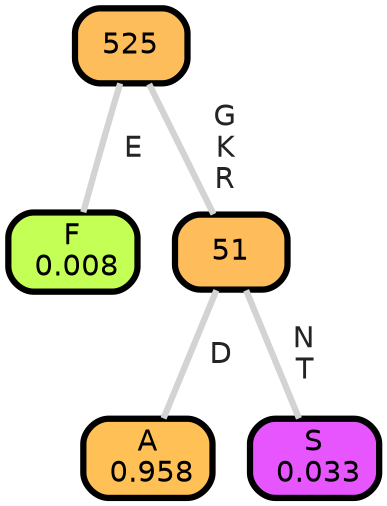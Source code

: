 graph Tree {
node [shape=box, style="filled, rounded",color="black",penwidth="3",fontcolor="black",                 fontname=helvetica] ;
graph [ranksep="0 equally", splines=straight,                 bgcolor=transparent, dpi=200] ;
edge [fontname=helvetica, fontweight=bold,fontcolor=grey14,color=lightgray] ;
0 [label="F
 0.008", fillcolor="#c4ff55"] ;
1 [label="525", fillcolor="#fdbd5a"] ;
2 [label="A
 0.958", fillcolor="#ffc155"] ;
3 [label="51", fillcolor="#febd5a"] ;
4 [label="S
 0.033", fillcolor="#e755ff"] ;
1 -- 0 [label=" E",penwidth=3] ;
1 -- 3 [label=" G\n K\n R",penwidth=3] ;
3 -- 2 [label=" D",penwidth=3] ;
3 -- 4 [label=" N\n T",penwidth=3] ;
{rank = same;}}
